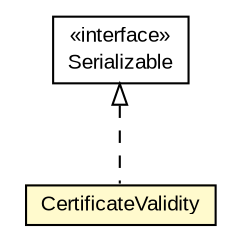 #!/usr/local/bin/dot
#
# Class diagram 
# Generated by UMLGraph version R5_6-24-gf6e263 (http://www.umlgraph.org/)
#

digraph G {
	edge [fontname="arial",fontsize=10,labelfontname="arial",labelfontsize=10];
	node [fontname="arial",fontsize=10,shape=plaintext];
	nodesep=0.25;
	ranksep=0.5;
	// eu.europa.esig.dss.validation.CertificateValidity
	c248153 [label=<<table title="eu.europa.esig.dss.validation.CertificateValidity" border="0" cellborder="1" cellspacing="0" cellpadding="2" port="p" bgcolor="lemonChiffon" href="./CertificateValidity.html">
		<tr><td><table border="0" cellspacing="0" cellpadding="1">
<tr><td align="center" balign="center"> CertificateValidity </td></tr>
		</table></td></tr>
		</table>>, URL="./CertificateValidity.html", fontname="arial", fontcolor="black", fontsize=10.0];
	//eu.europa.esig.dss.validation.CertificateValidity implements java.io.Serializable
	c248781:p -> c248153:p [dir=back,arrowtail=empty,style=dashed];
	// java.io.Serializable
	c248781 [label=<<table title="java.io.Serializable" border="0" cellborder="1" cellspacing="0" cellpadding="2" port="p" href="http://java.sun.com/j2se/1.4.2/docs/api/java/io/Serializable.html">
		<tr><td><table border="0" cellspacing="0" cellpadding="1">
<tr><td align="center" balign="center"> &#171;interface&#187; </td></tr>
<tr><td align="center" balign="center"> Serializable </td></tr>
		</table></td></tr>
		</table>>, URL="http://java.sun.com/j2se/1.4.2/docs/api/java/io/Serializable.html", fontname="arial", fontcolor="black", fontsize=10.0];
}

